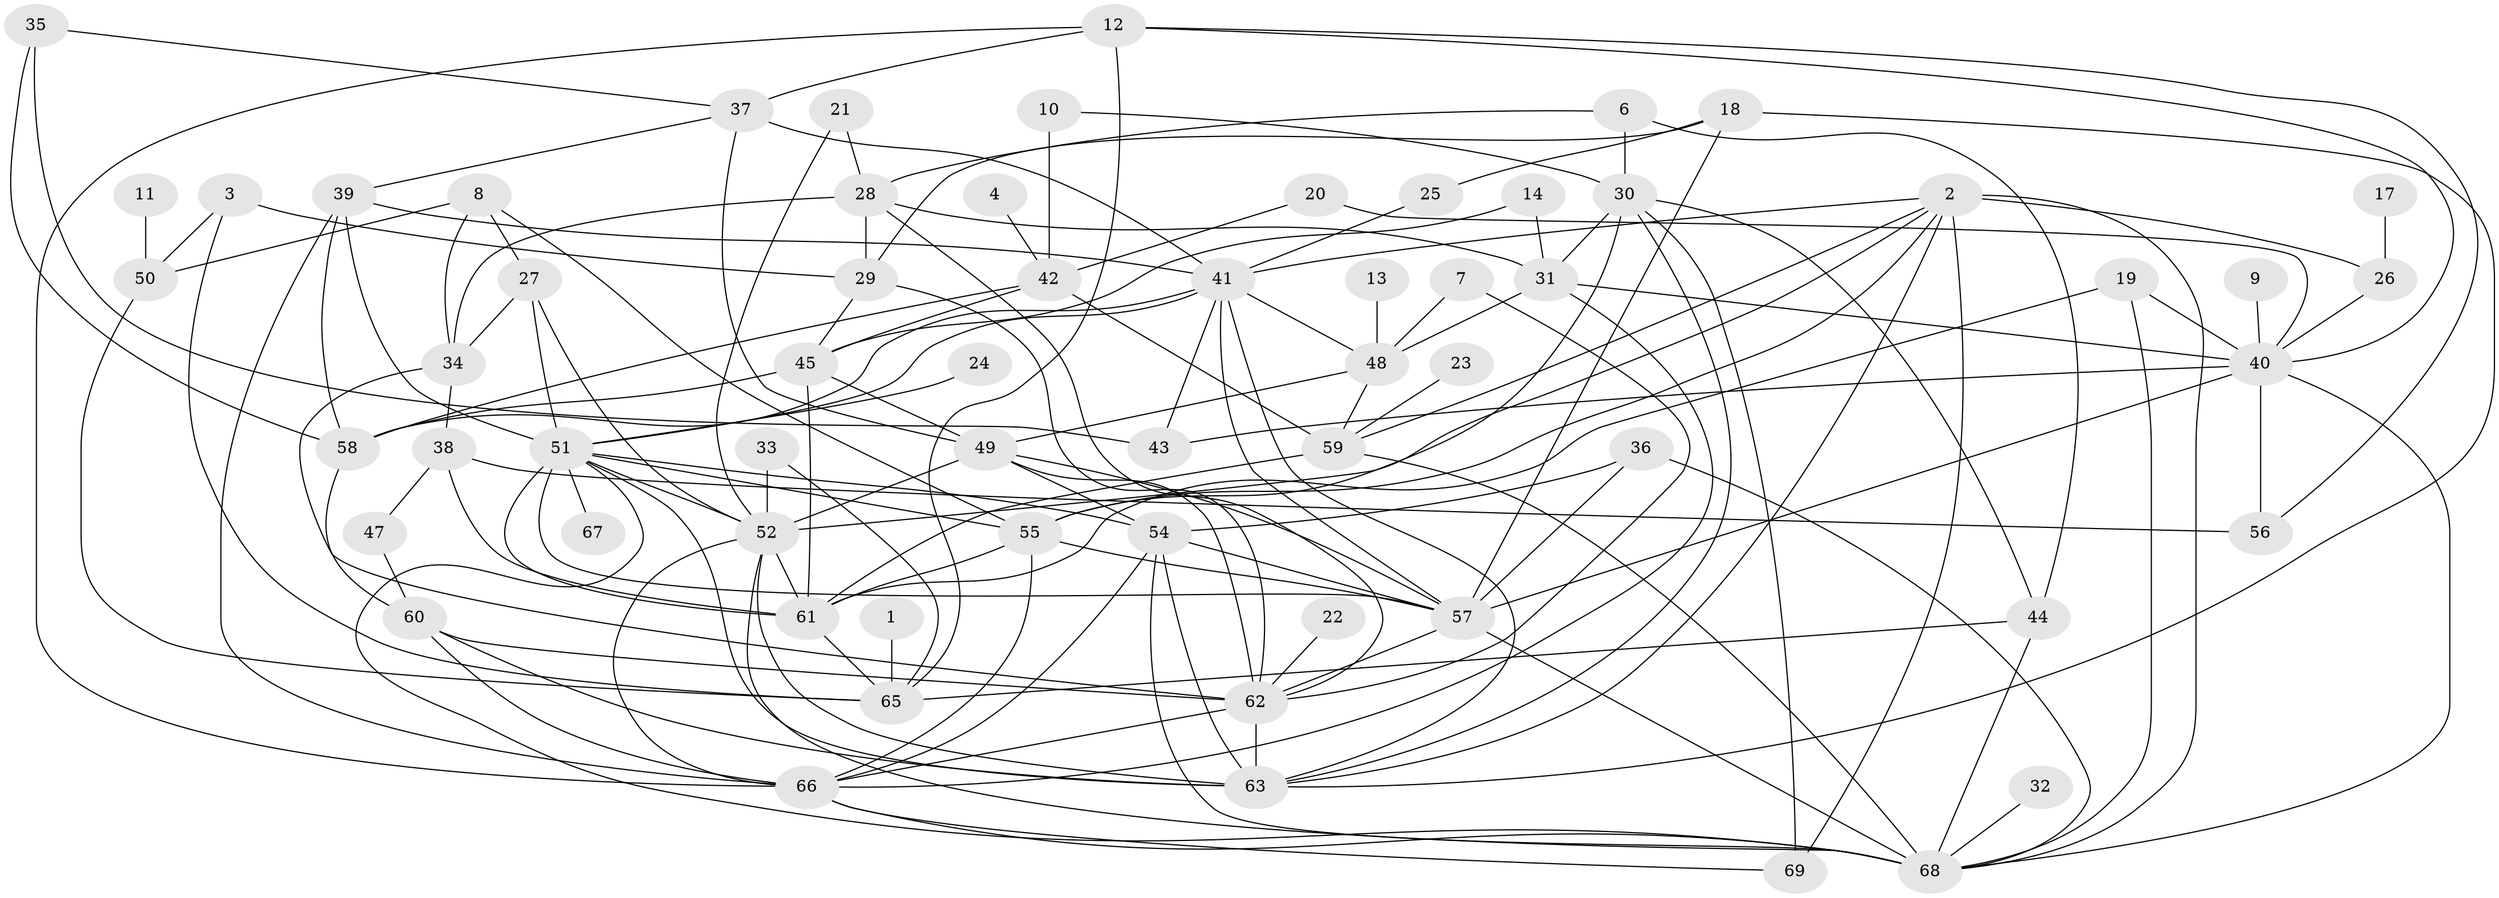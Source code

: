 // original degree distribution, {3: 0.23357664233576642, 5: 0.12408759124087591, 2: 0.2116788321167883, 4: 0.17518248175182483, 1: 0.11678832116788321, 8: 0.0072992700729927005, 0: 0.043795620437956206, 7: 0.029197080291970802, 6: 0.051094890510948905, 9: 0.0072992700729927005}
// Generated by graph-tools (version 1.1) at 2025/25/03/09/25 03:25:18]
// undirected, 63 vertices, 147 edges
graph export_dot {
graph [start="1"]
  node [color=gray90,style=filled];
  1;
  2;
  3;
  4;
  6;
  7;
  8;
  9;
  10;
  11;
  12;
  13;
  14;
  17;
  18;
  19;
  20;
  21;
  22;
  23;
  24;
  25;
  26;
  27;
  28;
  29;
  30;
  31;
  32;
  33;
  34;
  35;
  36;
  37;
  38;
  39;
  40;
  41;
  42;
  43;
  44;
  45;
  47;
  48;
  49;
  50;
  51;
  52;
  54;
  55;
  56;
  57;
  58;
  59;
  60;
  61;
  62;
  63;
  65;
  66;
  67;
  68;
  69;
  1 -- 65 [weight=1.0];
  2 -- 26 [weight=1.0];
  2 -- 41 [weight=1.0];
  2 -- 52 [weight=1.0];
  2 -- 55 [weight=1.0];
  2 -- 59 [weight=1.0];
  2 -- 63 [weight=1.0];
  2 -- 68 [weight=1.0];
  2 -- 69 [weight=1.0];
  3 -- 29 [weight=1.0];
  3 -- 50 [weight=1.0];
  3 -- 65 [weight=1.0];
  4 -- 42 [weight=1.0];
  6 -- 28 [weight=1.0];
  6 -- 30 [weight=1.0];
  6 -- 44 [weight=1.0];
  7 -- 48 [weight=1.0];
  7 -- 62 [weight=1.0];
  8 -- 27 [weight=1.0];
  8 -- 34 [weight=1.0];
  8 -- 50 [weight=1.0];
  8 -- 55 [weight=1.0];
  9 -- 40 [weight=1.0];
  10 -- 30 [weight=1.0];
  10 -- 42 [weight=1.0];
  11 -- 50 [weight=1.0];
  12 -- 37 [weight=1.0];
  12 -- 40 [weight=1.0];
  12 -- 56 [weight=1.0];
  12 -- 65 [weight=1.0];
  12 -- 66 [weight=1.0];
  13 -- 48 [weight=1.0];
  14 -- 31 [weight=1.0];
  14 -- 45 [weight=1.0];
  17 -- 26 [weight=1.0];
  18 -- 25 [weight=1.0];
  18 -- 29 [weight=1.0];
  18 -- 57 [weight=1.0];
  18 -- 63 [weight=1.0];
  19 -- 40 [weight=1.0];
  19 -- 61 [weight=1.0];
  19 -- 68 [weight=1.0];
  20 -- 40 [weight=1.0];
  20 -- 42 [weight=1.0];
  21 -- 28 [weight=1.0];
  21 -- 52 [weight=1.0];
  22 -- 62 [weight=1.0];
  23 -- 59 [weight=1.0];
  24 -- 51 [weight=1.0];
  25 -- 41 [weight=1.0];
  26 -- 40 [weight=1.0];
  27 -- 34 [weight=1.0];
  27 -- 51 [weight=1.0];
  27 -- 52 [weight=1.0];
  28 -- 29 [weight=1.0];
  28 -- 31 [weight=1.0];
  28 -- 34 [weight=1.0];
  28 -- 62 [weight=1.0];
  29 -- 45 [weight=1.0];
  29 -- 62 [weight=1.0];
  30 -- 31 [weight=1.0];
  30 -- 44 [weight=1.0];
  30 -- 55 [weight=1.0];
  30 -- 63 [weight=1.0];
  30 -- 69 [weight=1.0];
  31 -- 40 [weight=1.0];
  31 -- 48 [weight=1.0];
  31 -- 66 [weight=1.0];
  32 -- 68 [weight=1.0];
  33 -- 52 [weight=1.0];
  33 -- 65 [weight=1.0];
  34 -- 38 [weight=1.0];
  34 -- 62 [weight=2.0];
  35 -- 37 [weight=1.0];
  35 -- 43 [weight=1.0];
  35 -- 58 [weight=1.0];
  36 -- 54 [weight=1.0];
  36 -- 57 [weight=1.0];
  36 -- 68 [weight=1.0];
  37 -- 39 [weight=1.0];
  37 -- 41 [weight=1.0];
  37 -- 49 [weight=1.0];
  38 -- 47 [weight=1.0];
  38 -- 56 [weight=1.0];
  38 -- 61 [weight=1.0];
  39 -- 41 [weight=1.0];
  39 -- 51 [weight=1.0];
  39 -- 58 [weight=1.0];
  39 -- 66 [weight=1.0];
  40 -- 43 [weight=1.0];
  40 -- 56 [weight=1.0];
  40 -- 57 [weight=1.0];
  40 -- 68 [weight=1.0];
  41 -- 43 [weight=1.0];
  41 -- 48 [weight=1.0];
  41 -- 51 [weight=1.0];
  41 -- 57 [weight=1.0];
  41 -- 58 [weight=1.0];
  41 -- 63 [weight=1.0];
  42 -- 45 [weight=1.0];
  42 -- 58 [weight=1.0];
  42 -- 59 [weight=1.0];
  44 -- 65 [weight=1.0];
  44 -- 68 [weight=1.0];
  45 -- 49 [weight=1.0];
  45 -- 58 [weight=1.0];
  45 -- 61 [weight=1.0];
  47 -- 60 [weight=1.0];
  48 -- 49 [weight=1.0];
  48 -- 59 [weight=1.0];
  49 -- 52 [weight=1.0];
  49 -- 54 [weight=1.0];
  49 -- 57 [weight=1.0];
  49 -- 62 [weight=1.0];
  50 -- 65 [weight=1.0];
  51 -- 52 [weight=3.0];
  51 -- 54 [weight=1.0];
  51 -- 55 [weight=1.0];
  51 -- 57 [weight=1.0];
  51 -- 61 [weight=1.0];
  51 -- 63 [weight=1.0];
  51 -- 67 [weight=1.0];
  51 -- 68 [weight=1.0];
  52 -- 61 [weight=1.0];
  52 -- 63 [weight=1.0];
  52 -- 66 [weight=1.0];
  52 -- 68 [weight=1.0];
  54 -- 57 [weight=1.0];
  54 -- 63 [weight=1.0];
  54 -- 66 [weight=2.0];
  54 -- 68 [weight=1.0];
  55 -- 57 [weight=1.0];
  55 -- 61 [weight=1.0];
  55 -- 66 [weight=1.0];
  57 -- 62 [weight=1.0];
  57 -- 68 [weight=1.0];
  58 -- 60 [weight=1.0];
  59 -- 61 [weight=1.0];
  59 -- 68 [weight=1.0];
  60 -- 62 [weight=1.0];
  60 -- 63 [weight=1.0];
  60 -- 66 [weight=1.0];
  61 -- 65 [weight=1.0];
  62 -- 63 [weight=1.0];
  62 -- 66 [weight=1.0];
  66 -- 68 [weight=1.0];
  66 -- 69 [weight=1.0];
}
